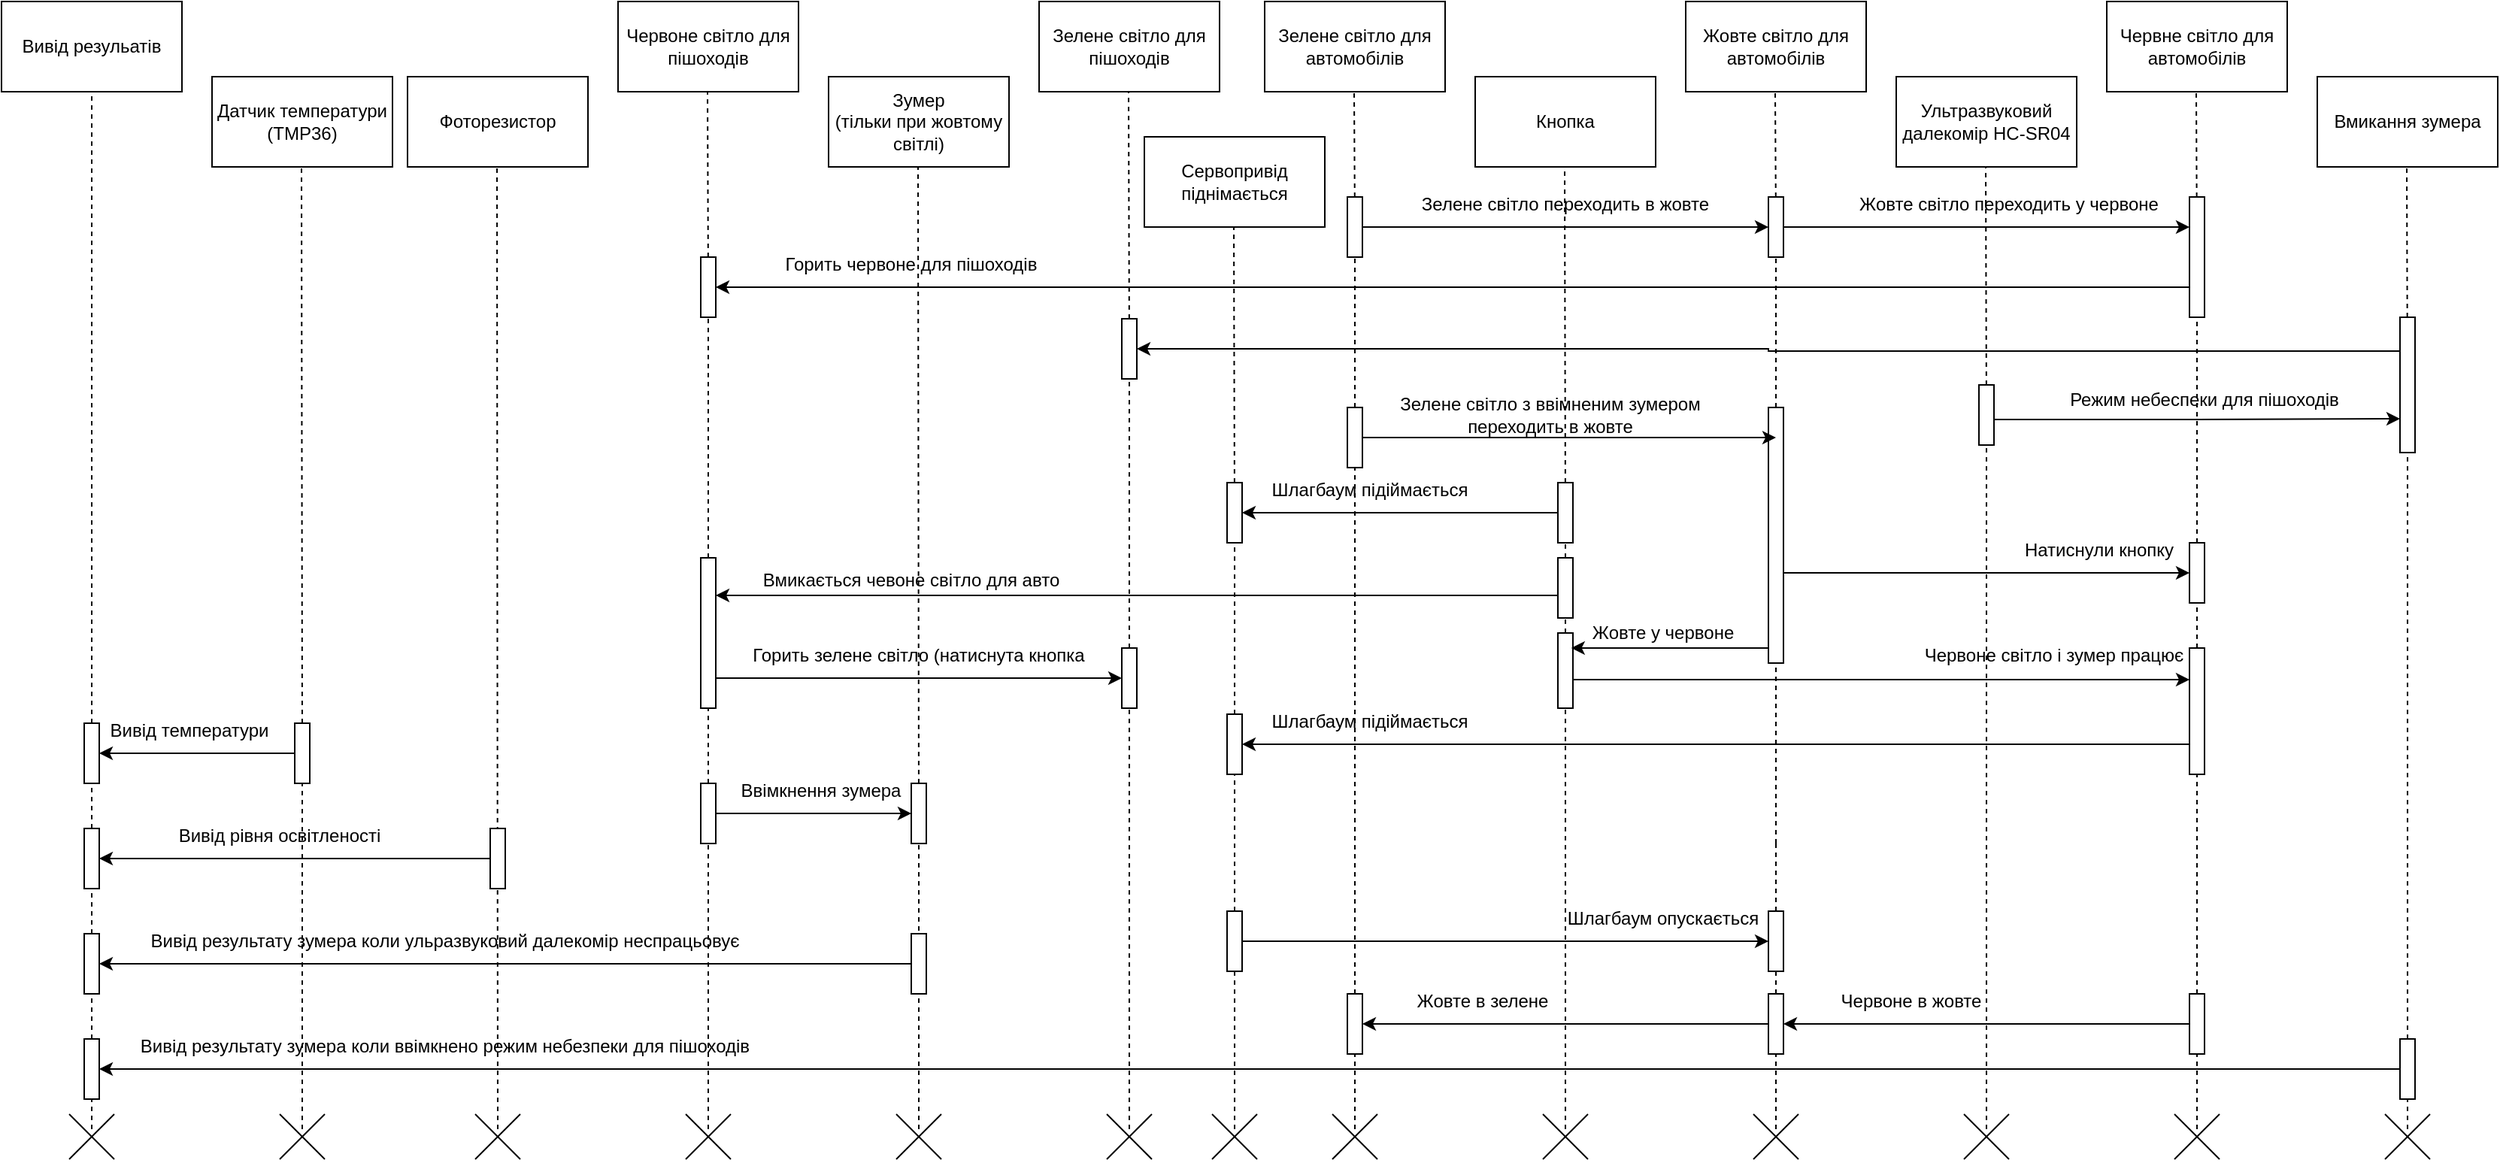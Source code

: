 <mxfile version="13.10.9" type="device"><diagram id="VVgkaSzzsOTL244KRwiK" name="Page-1"><mxGraphModel dx="1210" dy="801" grid="1" gridSize="10" guides="1" tooltips="1" connect="1" arrows="1" fold="1" page="1" pageScale="1" pageWidth="827" pageHeight="1169" math="0" shadow="0"><root><mxCell id="0"/><mxCell id="1" parent="0"/><mxCell id="TzoprmPkM3TtaWZt-PU2-1" value="Вивід резульатів" style="rounded=0;whiteSpace=wrap;html=1;" vertex="1" parent="1"><mxGeometry x="900" y="500" width="120" height="60" as="geometry"/></mxCell><mxCell id="TzoprmPkM3TtaWZt-PU2-2" value="Датчик температури&lt;br&gt;(TMP36)" style="rounded=0;whiteSpace=wrap;html=1;" vertex="1" parent="1"><mxGeometry x="1040" y="550" width="120" height="60" as="geometry"/></mxCell><mxCell id="TzoprmPkM3TtaWZt-PU2-3" value="Фоторезистор" style="rounded=0;whiteSpace=wrap;html=1;" vertex="1" parent="1"><mxGeometry x="1170" y="550" width="120" height="60" as="geometry"/></mxCell><mxCell id="TzoprmPkM3TtaWZt-PU2-4" value="Червоне світло для пішоходів" style="rounded=0;whiteSpace=wrap;html=1;" vertex="1" parent="1"><mxGeometry x="1310" y="500" width="120" height="60" as="geometry"/></mxCell><mxCell id="TzoprmPkM3TtaWZt-PU2-5" value="Зумер&lt;br&gt;(тільки при жовтому світлі)" style="rounded=0;whiteSpace=wrap;html=1;" vertex="1" parent="1"><mxGeometry x="1450" y="550" width="120" height="60" as="geometry"/></mxCell><mxCell id="TzoprmPkM3TtaWZt-PU2-6" value="Зелене світло для пішоходів" style="rounded=0;whiteSpace=wrap;html=1;" vertex="1" parent="1"><mxGeometry x="1590" y="500" width="120" height="60" as="geometry"/></mxCell><mxCell id="TzoprmPkM3TtaWZt-PU2-7" value="Сервопривід піднімається" style="rounded=0;whiteSpace=wrap;html=1;" vertex="1" parent="1"><mxGeometry x="1660" y="590" width="120" height="60" as="geometry"/></mxCell><mxCell id="TzoprmPkM3TtaWZt-PU2-8" value="Зелене світло для автомобілів" style="rounded=0;whiteSpace=wrap;html=1;" vertex="1" parent="1"><mxGeometry x="1740" y="500" width="120" height="60" as="geometry"/></mxCell><mxCell id="TzoprmPkM3TtaWZt-PU2-9" value="Кнопка" style="rounded=0;whiteSpace=wrap;html=1;" vertex="1" parent="1"><mxGeometry x="1880" y="550" width="120" height="60" as="geometry"/></mxCell><mxCell id="TzoprmPkM3TtaWZt-PU2-10" value="Жовте світло для автомобілів" style="rounded=0;whiteSpace=wrap;html=1;" vertex="1" parent="1"><mxGeometry x="2020" y="500" width="120" height="60" as="geometry"/></mxCell><mxCell id="TzoprmPkM3TtaWZt-PU2-11" value="Вмикання зумера" style="rounded=0;whiteSpace=wrap;html=1;" vertex="1" parent="1"><mxGeometry x="2440" y="550" width="120" height="60" as="geometry"/></mxCell><mxCell id="TzoprmPkM3TtaWZt-PU2-12" value="Ультразвуковий далекомір HC-SR04" style="rounded=0;whiteSpace=wrap;html=1;" vertex="1" parent="1"><mxGeometry x="2160" y="550" width="120" height="60" as="geometry"/></mxCell><mxCell id="TzoprmPkM3TtaWZt-PU2-13" value="Червне світло для автомобілів" style="rounded=0;whiteSpace=wrap;html=1;" vertex="1" parent="1"><mxGeometry x="2300" y="500" width="120" height="60" as="geometry"/></mxCell><mxCell id="TzoprmPkM3TtaWZt-PU2-14" value="" style="endArrow=none;dashed=1;html=1;entryX=0.5;entryY=1;entryDx=0;entryDy=0;" edge="1" parent="1" source="TzoprmPkM3TtaWZt-PU2-63" target="TzoprmPkM3TtaWZt-PU2-1"><mxGeometry width="50" height="50" relative="1" as="geometry"><mxPoint x="960" y="1250" as="sourcePoint"/><mxPoint x="2170" y="1210" as="targetPoint"/></mxGeometry></mxCell><mxCell id="TzoprmPkM3TtaWZt-PU2-15" value="" style="endArrow=none;dashed=1;html=1;entryX=0.5;entryY=1;entryDx=0;entryDy=0;" edge="1" parent="1" source="TzoprmPkM3TtaWZt-PU2-68"><mxGeometry width="50" height="50" relative="1" as="geometry"><mxPoint x="1100" y="1250" as="sourcePoint"/><mxPoint x="1099.5" y="610" as="targetPoint"/></mxGeometry></mxCell><mxCell id="TzoprmPkM3TtaWZt-PU2-16" value="" style="endArrow=none;dashed=1;html=1;entryX=0.5;entryY=1;entryDx=0;entryDy=0;" edge="1" parent="1"><mxGeometry width="50" height="50" relative="1" as="geometry"><mxPoint x="1230" y="1250" as="sourcePoint"/><mxPoint x="1229.5" y="610" as="targetPoint"/></mxGeometry></mxCell><mxCell id="TzoprmPkM3TtaWZt-PU2-17" value="" style="endArrow=none;dashed=1;html=1;entryX=0.5;entryY=1;entryDx=0;entryDy=0;" edge="1" parent="1" source="TzoprmPkM3TtaWZt-PU2-74"><mxGeometry width="50" height="50" relative="1" as="geometry"><mxPoint x="1370" y="1250" as="sourcePoint"/><mxPoint x="1369.5" y="560" as="targetPoint"/></mxGeometry></mxCell><mxCell id="TzoprmPkM3TtaWZt-PU2-18" value="" style="endArrow=none;dashed=1;html=1;entryX=0.5;entryY=1;entryDx=0;entryDy=0;" edge="1" parent="1" source="TzoprmPkM3TtaWZt-PU2-88"><mxGeometry width="50" height="50" relative="1" as="geometry"><mxPoint x="1510" y="1250" as="sourcePoint"/><mxPoint x="1509.5" y="610" as="targetPoint"/></mxGeometry></mxCell><mxCell id="TzoprmPkM3TtaWZt-PU2-19" value="" style="endArrow=none;dashed=1;html=1;entryX=0.5;entryY=1;entryDx=0;entryDy=0;" edge="1" parent="1" source="TzoprmPkM3TtaWZt-PU2-161"><mxGeometry width="50" height="50" relative="1" as="geometry"><mxPoint x="1650" y="1250" as="sourcePoint"/><mxPoint x="1649.5" y="560" as="targetPoint"/></mxGeometry></mxCell><mxCell id="TzoprmPkM3TtaWZt-PU2-20" value="" style="endArrow=none;dashed=1;html=1;entryX=0.5;entryY=1;entryDx=0;entryDy=0;" edge="1" parent="1" source="TzoprmPkM3TtaWZt-PU2-104"><mxGeometry width="50" height="50" relative="1" as="geometry"><mxPoint x="1720" y="1250" as="sourcePoint"/><mxPoint x="1719.5" y="650" as="targetPoint"/></mxGeometry></mxCell><mxCell id="TzoprmPkM3TtaWZt-PU2-21" value="" style="endArrow=none;dashed=1;html=1;entryX=0.5;entryY=1;entryDx=0;entryDy=0;" edge="1" parent="1" source="TzoprmPkM3TtaWZt-PU2-85"><mxGeometry width="50" height="50" relative="1" as="geometry"><mxPoint x="1800" y="1250" as="sourcePoint"/><mxPoint x="1799.5" y="560" as="targetPoint"/></mxGeometry></mxCell><mxCell id="TzoprmPkM3TtaWZt-PU2-22" value="" style="endArrow=none;dashed=1;html=1;entryX=0.5;entryY=1;entryDx=0;entryDy=0;" edge="1" parent="1" source="TzoprmPkM3TtaWZt-PU2-135"><mxGeometry width="50" height="50" relative="1" as="geometry"><mxPoint x="1940" y="1250" as="sourcePoint"/><mxPoint x="1939.5" y="610" as="targetPoint"/></mxGeometry></mxCell><mxCell id="TzoprmPkM3TtaWZt-PU2-23" value="" style="endArrow=none;dashed=1;html=1;entryX=0.5;entryY=1;entryDx=0;entryDy=0;" edge="1" parent="1" source="TzoprmPkM3TtaWZt-PU2-131"><mxGeometry width="50" height="50" relative="1" as="geometry"><mxPoint x="2220" y="1250" as="sourcePoint"/><mxPoint x="2219.5" y="610" as="targetPoint"/></mxGeometry></mxCell><mxCell id="TzoprmPkM3TtaWZt-PU2-24" value="" style="endArrow=none;dashed=1;html=1;entryX=0.5;entryY=1;entryDx=0;entryDy=0;" edge="1" parent="1" source="TzoprmPkM3TtaWZt-PU2-128"><mxGeometry width="50" height="50" relative="1" as="geometry"><mxPoint x="2500" y="1250" as="sourcePoint"/><mxPoint x="2499.5" y="610" as="targetPoint"/></mxGeometry></mxCell><mxCell id="TzoprmPkM3TtaWZt-PU2-25" value="" style="endArrow=none;dashed=1;html=1;entryX=0.5;entryY=1;entryDx=0;entryDy=0;" edge="1" parent="1" source="TzoprmPkM3TtaWZt-PU2-81"><mxGeometry width="50" height="50" relative="1" as="geometry"><mxPoint x="2080" y="1250" as="sourcePoint"/><mxPoint x="2079.5" y="560" as="targetPoint"/></mxGeometry></mxCell><mxCell id="TzoprmPkM3TtaWZt-PU2-26" value="" style="endArrow=none;dashed=1;html=1;entryX=0.5;entryY=1;entryDx=0;entryDy=0;" edge="1" parent="1" source="TzoprmPkM3TtaWZt-PU2-77"><mxGeometry width="50" height="50" relative="1" as="geometry"><mxPoint x="2360" y="1250" as="sourcePoint"/><mxPoint x="2359.5" y="560" as="targetPoint"/></mxGeometry></mxCell><mxCell id="TzoprmPkM3TtaWZt-PU2-27" value="" style="endArrow=none;html=1;" edge="1" parent="1"><mxGeometry width="50" height="50" relative="1" as="geometry"><mxPoint x="945" y="1270" as="sourcePoint"/><mxPoint x="975" y="1240" as="targetPoint"/></mxGeometry></mxCell><mxCell id="TzoprmPkM3TtaWZt-PU2-28" value="" style="endArrow=none;html=1;" edge="1" parent="1"><mxGeometry width="50" height="50" relative="1" as="geometry"><mxPoint x="975" y="1270" as="sourcePoint"/><mxPoint x="945" y="1240" as="targetPoint"/></mxGeometry></mxCell><mxCell id="TzoprmPkM3TtaWZt-PU2-29" value="" style="endArrow=none;html=1;" edge="1" parent="1"><mxGeometry width="50" height="50" relative="1" as="geometry"><mxPoint x="1085" y="1270" as="sourcePoint"/><mxPoint x="1115" y="1240" as="targetPoint"/></mxGeometry></mxCell><mxCell id="TzoprmPkM3TtaWZt-PU2-30" value="" style="endArrow=none;html=1;" edge="1" parent="1"><mxGeometry width="50" height="50" relative="1" as="geometry"><mxPoint x="1115" y="1270" as="sourcePoint"/><mxPoint x="1085" y="1240" as="targetPoint"/></mxGeometry></mxCell><mxCell id="TzoprmPkM3TtaWZt-PU2-31" value="" style="endArrow=none;html=1;" edge="1" parent="1"><mxGeometry width="50" height="50" relative="1" as="geometry"><mxPoint x="1215" y="1270" as="sourcePoint"/><mxPoint x="1245" y="1240" as="targetPoint"/></mxGeometry></mxCell><mxCell id="TzoprmPkM3TtaWZt-PU2-32" value="" style="endArrow=none;html=1;" edge="1" parent="1"><mxGeometry width="50" height="50" relative="1" as="geometry"><mxPoint x="1245" y="1270" as="sourcePoint"/><mxPoint x="1215" y="1240" as="targetPoint"/></mxGeometry></mxCell><mxCell id="TzoprmPkM3TtaWZt-PU2-33" value="" style="endArrow=none;html=1;" edge="1" parent="1"><mxGeometry width="50" height="50" relative="1" as="geometry"><mxPoint x="1355" y="1270" as="sourcePoint"/><mxPoint x="1385" y="1240" as="targetPoint"/></mxGeometry></mxCell><mxCell id="TzoprmPkM3TtaWZt-PU2-34" value="" style="endArrow=none;html=1;" edge="1" parent="1"><mxGeometry width="50" height="50" relative="1" as="geometry"><mxPoint x="1385" y="1270" as="sourcePoint"/><mxPoint x="1355" y="1240" as="targetPoint"/></mxGeometry></mxCell><mxCell id="TzoprmPkM3TtaWZt-PU2-35" value="" style="endArrow=none;html=1;" edge="1" parent="1"><mxGeometry width="50" height="50" relative="1" as="geometry"><mxPoint x="1495" y="1270" as="sourcePoint"/><mxPoint x="1525" y="1240" as="targetPoint"/></mxGeometry></mxCell><mxCell id="TzoprmPkM3TtaWZt-PU2-36" value="" style="endArrow=none;html=1;" edge="1" parent="1"><mxGeometry width="50" height="50" relative="1" as="geometry"><mxPoint x="1525" y="1270" as="sourcePoint"/><mxPoint x="1495" y="1240" as="targetPoint"/></mxGeometry></mxCell><mxCell id="TzoprmPkM3TtaWZt-PU2-37" value="" style="endArrow=none;html=1;" edge="1" parent="1"><mxGeometry width="50" height="50" relative="1" as="geometry"><mxPoint x="1635" y="1270" as="sourcePoint"/><mxPoint x="1665" y="1240" as="targetPoint"/></mxGeometry></mxCell><mxCell id="TzoprmPkM3TtaWZt-PU2-38" value="" style="endArrow=none;html=1;" edge="1" parent="1"><mxGeometry width="50" height="50" relative="1" as="geometry"><mxPoint x="1665" y="1270" as="sourcePoint"/><mxPoint x="1635" y="1240" as="targetPoint"/></mxGeometry></mxCell><mxCell id="TzoprmPkM3TtaWZt-PU2-39" value="" style="endArrow=none;html=1;" edge="1" parent="1"><mxGeometry width="50" height="50" relative="1" as="geometry"><mxPoint x="1705" y="1270" as="sourcePoint"/><mxPoint x="1735" y="1240" as="targetPoint"/></mxGeometry></mxCell><mxCell id="TzoprmPkM3TtaWZt-PU2-40" value="" style="endArrow=none;html=1;" edge="1" parent="1"><mxGeometry width="50" height="50" relative="1" as="geometry"><mxPoint x="1735" y="1270" as="sourcePoint"/><mxPoint x="1705" y="1240" as="targetPoint"/></mxGeometry></mxCell><mxCell id="TzoprmPkM3TtaWZt-PU2-41" value="" style="endArrow=none;html=1;" edge="1" parent="1"><mxGeometry width="50" height="50" relative="1" as="geometry"><mxPoint x="1785" y="1270" as="sourcePoint"/><mxPoint x="1815" y="1240" as="targetPoint"/></mxGeometry></mxCell><mxCell id="TzoprmPkM3TtaWZt-PU2-42" value="" style="endArrow=none;html=1;" edge="1" parent="1"><mxGeometry width="50" height="50" relative="1" as="geometry"><mxPoint x="1815" y="1270" as="sourcePoint"/><mxPoint x="1785" y="1240" as="targetPoint"/></mxGeometry></mxCell><mxCell id="TzoprmPkM3TtaWZt-PU2-43" value="" style="endArrow=none;html=1;" edge="1" parent="1"><mxGeometry width="50" height="50" relative="1" as="geometry"><mxPoint x="1925" y="1270" as="sourcePoint"/><mxPoint x="1955" y="1240" as="targetPoint"/></mxGeometry></mxCell><mxCell id="TzoprmPkM3TtaWZt-PU2-44" value="" style="endArrow=none;html=1;" edge="1" parent="1"><mxGeometry width="50" height="50" relative="1" as="geometry"><mxPoint x="1955" y="1270" as="sourcePoint"/><mxPoint x="1925" y="1240" as="targetPoint"/></mxGeometry></mxCell><mxCell id="TzoprmPkM3TtaWZt-PU2-45" value="" style="endArrow=none;html=1;" edge="1" parent="1"><mxGeometry width="50" height="50" relative="1" as="geometry"><mxPoint x="2065" y="1270" as="sourcePoint"/><mxPoint x="2095" y="1240" as="targetPoint"/></mxGeometry></mxCell><mxCell id="TzoprmPkM3TtaWZt-PU2-46" value="" style="endArrow=none;html=1;" edge="1" parent="1"><mxGeometry width="50" height="50" relative="1" as="geometry"><mxPoint x="2095" y="1270" as="sourcePoint"/><mxPoint x="2065" y="1240" as="targetPoint"/></mxGeometry></mxCell><mxCell id="TzoprmPkM3TtaWZt-PU2-47" value="" style="endArrow=none;html=1;" edge="1" parent="1"><mxGeometry width="50" height="50" relative="1" as="geometry"><mxPoint x="2205" y="1270" as="sourcePoint"/><mxPoint x="2235" y="1240" as="targetPoint"/></mxGeometry></mxCell><mxCell id="TzoprmPkM3TtaWZt-PU2-48" value="" style="endArrow=none;html=1;" edge="1" parent="1"><mxGeometry width="50" height="50" relative="1" as="geometry"><mxPoint x="2235" y="1270" as="sourcePoint"/><mxPoint x="2205" y="1240" as="targetPoint"/></mxGeometry></mxCell><mxCell id="TzoprmPkM3TtaWZt-PU2-49" value="" style="endArrow=none;html=1;" edge="1" parent="1"><mxGeometry width="50" height="50" relative="1" as="geometry"><mxPoint x="2345" y="1270" as="sourcePoint"/><mxPoint x="2375" y="1240" as="targetPoint"/></mxGeometry></mxCell><mxCell id="TzoprmPkM3TtaWZt-PU2-50" value="" style="endArrow=none;html=1;" edge="1" parent="1"><mxGeometry width="50" height="50" relative="1" as="geometry"><mxPoint x="2375" y="1270" as="sourcePoint"/><mxPoint x="2345" y="1240" as="targetPoint"/></mxGeometry></mxCell><mxCell id="TzoprmPkM3TtaWZt-PU2-51" value="" style="endArrow=none;html=1;" edge="1" parent="1"><mxGeometry width="50" height="50" relative="1" as="geometry"><mxPoint x="2485" y="1270" as="sourcePoint"/><mxPoint x="2515" y="1240" as="targetPoint"/></mxGeometry></mxCell><mxCell id="TzoprmPkM3TtaWZt-PU2-52" value="" style="endArrow=none;html=1;" edge="1" parent="1"><mxGeometry width="50" height="50" relative="1" as="geometry"><mxPoint x="2515" y="1270" as="sourcePoint"/><mxPoint x="2485" y="1240" as="targetPoint"/></mxGeometry></mxCell><mxCell id="TzoprmPkM3TtaWZt-PU2-53" style="edgeStyle=orthogonalEdgeStyle;rounded=0;orthogonalLoop=1;jettySize=auto;html=1;exitX=0;exitY=0.5;exitDx=0;exitDy=0;entryX=1;entryY=0.5;entryDx=0;entryDy=0;strokeColor=#000000;endArrow=classic;endFill=1;" edge="1" parent="1" source="TzoprmPkM3TtaWZt-PU2-54" target="TzoprmPkM3TtaWZt-PU2-59"><mxGeometry relative="1" as="geometry"/></mxCell><mxCell id="TzoprmPkM3TtaWZt-PU2-54" value="" style="rounded=0;whiteSpace=wrap;html=1;" vertex="1" parent="1"><mxGeometry x="2495" y="1190" width="10" height="40" as="geometry"/></mxCell><mxCell id="TzoprmPkM3TtaWZt-PU2-55" value="" style="endArrow=none;dashed=1;html=1;entryX=0.5;entryY=1;entryDx=0;entryDy=0;" edge="1" parent="1" target="TzoprmPkM3TtaWZt-PU2-54"><mxGeometry width="50" height="50" relative="1" as="geometry"><mxPoint x="2500" y="1250" as="sourcePoint"/><mxPoint x="2499.5" y="610.0" as="targetPoint"/></mxGeometry></mxCell><mxCell id="TzoprmPkM3TtaWZt-PU2-56" value="Вивід результату зумера коли ввімкнено режим небезпеки для пішоходів" style="text;html=1;strokeColor=none;fillColor=none;align=center;verticalAlign=middle;whiteSpace=wrap;rounded=0;" vertex="1" parent="1"><mxGeometry x="980" y="1190" width="430" height="10" as="geometry"/></mxCell><mxCell id="TzoprmPkM3TtaWZt-PU2-57" value="" style="rounded=0;whiteSpace=wrap;html=1;" vertex="1" parent="1"><mxGeometry x="955" y="1120" width="10" height="40" as="geometry"/></mxCell><mxCell id="TzoprmPkM3TtaWZt-PU2-58" value="" style="endArrow=none;dashed=1;html=1;entryX=0.5;entryY=1;entryDx=0;entryDy=0;" edge="1" parent="1" source="TzoprmPkM3TtaWZt-PU2-59" target="TzoprmPkM3TtaWZt-PU2-57"><mxGeometry width="50" height="50" relative="1" as="geometry"><mxPoint x="960" y="1250" as="sourcePoint"/><mxPoint x="960" y="560.0" as="targetPoint"/></mxGeometry></mxCell><mxCell id="TzoprmPkM3TtaWZt-PU2-59" value="" style="rounded=0;whiteSpace=wrap;html=1;fillColor=#FFFFFF;" vertex="1" parent="1"><mxGeometry x="955" y="1190" width="10" height="40" as="geometry"/></mxCell><mxCell id="TzoprmPkM3TtaWZt-PU2-60" value="" style="endArrow=none;dashed=1;html=1;entryX=0.5;entryY=1;entryDx=0;entryDy=0;" edge="1" parent="1" target="TzoprmPkM3TtaWZt-PU2-59"><mxGeometry width="50" height="50" relative="1" as="geometry"><mxPoint x="960" y="1250" as="sourcePoint"/><mxPoint x="960" y="1160" as="targetPoint"/></mxGeometry></mxCell><mxCell id="TzoprmPkM3TtaWZt-PU2-61" style="edgeStyle=orthogonalEdgeStyle;rounded=0;orthogonalLoop=1;jettySize=auto;html=1;exitX=0;exitY=0.5;exitDx=0;exitDy=0;endArrow=classic;endFill=1;strokeColor=#000000;entryX=1;entryY=0.5;entryDx=0;entryDy=0;" edge="1" parent="1" source="TzoprmPkM3TtaWZt-PU2-154" target="TzoprmPkM3TtaWZt-PU2-57"><mxGeometry relative="1" as="geometry"><mxPoint x="970" y="1139.724" as="targetPoint"/><mxPoint x="1470" y="1140" as="sourcePoint"/></mxGeometry></mxCell><mxCell id="TzoprmPkM3TtaWZt-PU2-62" value="Вивід результату зумера коли ульразвуковий далекомір неспрацьовує" style="text;html=1;strokeColor=none;fillColor=none;align=center;verticalAlign=middle;whiteSpace=wrap;rounded=0;" vertex="1" parent="1"><mxGeometry x="980" y="1120" width="430" height="10" as="geometry"/></mxCell><mxCell id="TzoprmPkM3TtaWZt-PU2-63" value="" style="rounded=0;whiteSpace=wrap;html=1;" vertex="1" parent="1"><mxGeometry x="955" y="980" width="10" height="40" as="geometry"/></mxCell><mxCell id="TzoprmPkM3TtaWZt-PU2-64" value="" style="endArrow=none;dashed=1;html=1;entryX=0.5;entryY=1;entryDx=0;entryDy=0;" edge="1" parent="1" source="TzoprmPkM3TtaWZt-PU2-65" target="TzoprmPkM3TtaWZt-PU2-63"><mxGeometry width="50" height="50" relative="1" as="geometry"><mxPoint x="960" y="1120" as="sourcePoint"/><mxPoint x="960" y="560.0" as="targetPoint"/></mxGeometry></mxCell><mxCell id="TzoprmPkM3TtaWZt-PU2-65" value="" style="rounded=0;whiteSpace=wrap;html=1;" vertex="1" parent="1"><mxGeometry x="955" y="1050" width="10" height="40" as="geometry"/></mxCell><mxCell id="TzoprmPkM3TtaWZt-PU2-66" value="" style="endArrow=none;dashed=1;html=1;entryX=0.5;entryY=1;entryDx=0;entryDy=0;" edge="1" parent="1" source="TzoprmPkM3TtaWZt-PU2-57" target="TzoprmPkM3TtaWZt-PU2-65"><mxGeometry width="50" height="50" relative="1" as="geometry"><mxPoint x="960" y="1120" as="sourcePoint"/><mxPoint x="960" y="1020" as="targetPoint"/></mxGeometry></mxCell><mxCell id="TzoprmPkM3TtaWZt-PU2-67" style="edgeStyle=orthogonalEdgeStyle;rounded=0;orthogonalLoop=1;jettySize=auto;html=1;exitX=0;exitY=0.5;exitDx=0;exitDy=0;endArrow=classic;endFill=1;strokeColor=#000000;" edge="1" parent="1" source="TzoprmPkM3TtaWZt-PU2-68" target="TzoprmPkM3TtaWZt-PU2-63"><mxGeometry relative="1" as="geometry"/></mxCell><mxCell id="TzoprmPkM3TtaWZt-PU2-68" value="" style="rounded=0;whiteSpace=wrap;html=1;" vertex="1" parent="1"><mxGeometry x="1095" y="980" width="10" height="40" as="geometry"/></mxCell><mxCell id="TzoprmPkM3TtaWZt-PU2-69" value="" style="endArrow=none;dashed=1;html=1;entryX=0.5;entryY=1;entryDx=0;entryDy=0;" edge="1" parent="1" target="TzoprmPkM3TtaWZt-PU2-68"><mxGeometry width="50" height="50" relative="1" as="geometry"><mxPoint x="1100" y="1250" as="sourcePoint"/><mxPoint x="1099.5" y="610.0" as="targetPoint"/></mxGeometry></mxCell><mxCell id="TzoprmPkM3TtaWZt-PU2-70" style="edgeStyle=orthogonalEdgeStyle;rounded=0;orthogonalLoop=1;jettySize=auto;html=1;exitX=0;exitY=0.5;exitDx=0;exitDy=0;entryX=1;entryY=0.5;entryDx=0;entryDy=0;endArrow=classic;endFill=1;strokeColor=#000000;" edge="1" parent="1" source="TzoprmPkM3TtaWZt-PU2-71" target="TzoprmPkM3TtaWZt-PU2-65"><mxGeometry relative="1" as="geometry"/></mxCell><mxCell id="TzoprmPkM3TtaWZt-PU2-71" value="" style="rounded=0;whiteSpace=wrap;html=1;" vertex="1" parent="1"><mxGeometry x="1225" y="1050" width="10" height="40" as="geometry"/></mxCell><mxCell id="TzoprmPkM3TtaWZt-PU2-72" value="Вивід рівня освітленості" style="text;html=1;strokeColor=none;fillColor=none;align=center;verticalAlign=middle;whiteSpace=wrap;rounded=0;" vertex="1" parent="1"><mxGeometry x="980" y="1050" width="210" height="10" as="geometry"/></mxCell><mxCell id="TzoprmPkM3TtaWZt-PU2-73" value="Вивід температури" style="text;html=1;strokeColor=none;fillColor=none;align=center;verticalAlign=middle;whiteSpace=wrap;rounded=0;" vertex="1" parent="1"><mxGeometry x="970" y="980" width="110" height="10" as="geometry"/></mxCell><mxCell id="TzoprmPkM3TtaWZt-PU2-74" value="" style="rounded=0;whiteSpace=wrap;html=1;" vertex="1" parent="1"><mxGeometry x="1365" y="670" width="10" height="40" as="geometry"/></mxCell><mxCell id="TzoprmPkM3TtaWZt-PU2-75" value="" style="endArrow=none;dashed=1;html=1;entryX=0.5;entryY=1;entryDx=0;entryDy=0;" edge="1" parent="1" source="TzoprmPkM3TtaWZt-PU2-97" target="TzoprmPkM3TtaWZt-PU2-74"><mxGeometry width="50" height="50" relative="1" as="geometry"><mxPoint x="1370" y="1250.0" as="sourcePoint"/><mxPoint x="1369.5" y="560" as="targetPoint"/></mxGeometry></mxCell><mxCell id="TzoprmPkM3TtaWZt-PU2-76" style="edgeStyle=orthogonalEdgeStyle;rounded=0;orthogonalLoop=1;jettySize=auto;html=1;exitX=0;exitY=0.5;exitDx=0;exitDy=0;endArrow=classic;endFill=1;strokeColor=#000000;entryX=1;entryY=0.5;entryDx=0;entryDy=0;" edge="1" parent="1" source="TzoprmPkM3TtaWZt-PU2-77" target="TzoprmPkM3TtaWZt-PU2-74"><mxGeometry relative="1" as="geometry"><mxPoint x="1380" y="689.941" as="targetPoint"/><Array as="points"><mxPoint x="2355" y="690"/></Array></mxGeometry></mxCell><mxCell id="TzoprmPkM3TtaWZt-PU2-77" value="" style="rounded=0;whiteSpace=wrap;html=1;" vertex="1" parent="1"><mxGeometry x="2355" y="630" width="10" height="80" as="geometry"/></mxCell><mxCell id="TzoprmPkM3TtaWZt-PU2-78" value="" style="endArrow=none;dashed=1;html=1;entryX=0.5;entryY=1;entryDx=0;entryDy=0;" edge="1" parent="1" source="TzoprmPkM3TtaWZt-PU2-141" target="TzoprmPkM3TtaWZt-PU2-77"><mxGeometry width="50" height="50" relative="1" as="geometry"><mxPoint x="2360" y="1250.0" as="sourcePoint"/><mxPoint x="2359.5" y="560" as="targetPoint"/></mxGeometry></mxCell><mxCell id="TzoprmPkM3TtaWZt-PU2-79" value="Горить червоне для пішоходів" style="text;html=1;strokeColor=none;fillColor=none;align=center;verticalAlign=middle;whiteSpace=wrap;rounded=0;" vertex="1" parent="1"><mxGeometry x="1400" y="670" width="210" height="10" as="geometry"/></mxCell><mxCell id="TzoprmPkM3TtaWZt-PU2-80" style="edgeStyle=orthogonalEdgeStyle;rounded=0;orthogonalLoop=1;jettySize=auto;html=1;exitX=1;exitY=0.5;exitDx=0;exitDy=0;entryX=0;entryY=0.25;entryDx=0;entryDy=0;endArrow=classic;endFill=1;strokeColor=#000000;" edge="1" parent="1" source="TzoprmPkM3TtaWZt-PU2-81" target="TzoprmPkM3TtaWZt-PU2-77"><mxGeometry relative="1" as="geometry"/></mxCell><mxCell id="TzoprmPkM3TtaWZt-PU2-81" value="" style="rounded=0;whiteSpace=wrap;html=1;" vertex="1" parent="1"><mxGeometry x="2075" y="630" width="10" height="40" as="geometry"/></mxCell><mxCell id="TzoprmPkM3TtaWZt-PU2-82" value="" style="endArrow=none;dashed=1;html=1;entryX=0.5;entryY=1;entryDx=0;entryDy=0;" edge="1" parent="1" source="TzoprmPkM3TtaWZt-PU2-121" target="TzoprmPkM3TtaWZt-PU2-81"><mxGeometry width="50" height="50" relative="1" as="geometry"><mxPoint x="2080" y="1250" as="sourcePoint"/><mxPoint x="2079.5" y="560" as="targetPoint"/></mxGeometry></mxCell><mxCell id="TzoprmPkM3TtaWZt-PU2-83" value="Жовте світло переходить у червоне" style="text;html=1;strokeColor=none;fillColor=none;align=center;verticalAlign=middle;whiteSpace=wrap;rounded=0;" vertex="1" parent="1"><mxGeometry x="2130" y="630" width="210" height="10" as="geometry"/></mxCell><mxCell id="TzoprmPkM3TtaWZt-PU2-84" style="edgeStyle=orthogonalEdgeStyle;rounded=0;orthogonalLoop=1;jettySize=auto;html=1;exitX=1;exitY=0.5;exitDx=0;exitDy=0;entryX=0;entryY=0.5;entryDx=0;entryDy=0;endArrow=classic;endFill=1;strokeColor=#000000;" edge="1" parent="1" source="TzoprmPkM3TtaWZt-PU2-85" target="TzoprmPkM3TtaWZt-PU2-81"><mxGeometry relative="1" as="geometry"/></mxCell><mxCell id="TzoprmPkM3TtaWZt-PU2-85" value="" style="rounded=0;whiteSpace=wrap;html=1;" vertex="1" parent="1"><mxGeometry x="1795" y="630" width="10" height="40" as="geometry"/></mxCell><mxCell id="TzoprmPkM3TtaWZt-PU2-86" value="" style="endArrow=none;dashed=1;html=1;entryX=0.5;entryY=1;entryDx=0;entryDy=0;" edge="1" parent="1" source="TzoprmPkM3TtaWZt-PU2-151" target="TzoprmPkM3TtaWZt-PU2-85"><mxGeometry width="50" height="50" relative="1" as="geometry"><mxPoint x="1800" y="1250" as="sourcePoint"/><mxPoint x="1799.5" y="560" as="targetPoint"/></mxGeometry></mxCell><mxCell id="TzoprmPkM3TtaWZt-PU2-87" value="Зелене світло переходить в жовте" style="text;html=1;strokeColor=none;fillColor=none;align=center;verticalAlign=middle;whiteSpace=wrap;rounded=0;" vertex="1" parent="1"><mxGeometry x="1835" y="630" width="210" height="10" as="geometry"/></mxCell><mxCell id="TzoprmPkM3TtaWZt-PU2-88" value="" style="rounded=0;whiteSpace=wrap;html=1;" vertex="1" parent="1"><mxGeometry x="1505" y="1020" width="10" height="40" as="geometry"/></mxCell><mxCell id="TzoprmPkM3TtaWZt-PU2-89" value="" style="endArrow=none;dashed=1;html=1;entryX=0.5;entryY=1;entryDx=0;entryDy=0;" edge="1" parent="1" target="TzoprmPkM3TtaWZt-PU2-88"><mxGeometry width="50" height="50" relative="1" as="geometry"><mxPoint x="1510" y="1250.0" as="sourcePoint"/><mxPoint x="1509.5" y="610" as="targetPoint"/><Array as="points"><mxPoint x="1510" y="1140"/></Array></mxGeometry></mxCell><mxCell id="TzoprmPkM3TtaWZt-PU2-92" value="" style="endArrow=none;dashed=1;html=1;entryX=0.5;entryY=1;entryDx=0;entryDy=0;" edge="1" parent="1" source="TzoprmPkM3TtaWZt-PU2-138"><mxGeometry width="50" height="50" relative="1" as="geometry"><mxPoint x="2080" y="1250.0" as="sourcePoint"/><mxPoint x="2080" y="1060.0" as="targetPoint"/></mxGeometry></mxCell><mxCell id="TzoprmPkM3TtaWZt-PU2-93" value="Ввімкнення зумера" style="text;html=1;strokeColor=none;fillColor=none;align=center;verticalAlign=middle;whiteSpace=wrap;rounded=0;" vertex="1" parent="1"><mxGeometry x="1340" y="1020" width="210" height="10" as="geometry"/></mxCell><mxCell id="TzoprmPkM3TtaWZt-PU2-94" value="" style="rounded=0;whiteSpace=wrap;html=1;" vertex="1" parent="1"><mxGeometry x="1645" y="930" width="10" height="40" as="geometry"/></mxCell><mxCell id="TzoprmPkM3TtaWZt-PU2-95" value="" style="endArrow=none;dashed=1;html=1;entryX=0.5;entryY=1;entryDx=0;entryDy=0;" edge="1" parent="1" target="TzoprmPkM3TtaWZt-PU2-94"><mxGeometry width="50" height="50" relative="1" as="geometry"><mxPoint x="1650" y="1250.0" as="sourcePoint"/><mxPoint x="1649.5" y="560" as="targetPoint"/></mxGeometry></mxCell><mxCell id="TzoprmPkM3TtaWZt-PU2-96" style="edgeStyle=orthogonalEdgeStyle;rounded=0;orthogonalLoop=1;jettySize=auto;html=1;exitX=1;exitY=0.5;exitDx=0;exitDy=0;entryX=0;entryY=0.5;entryDx=0;entryDy=0;endArrow=classic;endFill=1;strokeColor=#000000;" edge="1" parent="1" source="TzoprmPkM3TtaWZt-PU2-97" target="TzoprmPkM3TtaWZt-PU2-94"><mxGeometry relative="1" as="geometry"><Array as="points"><mxPoint x="1375" y="950"/></Array></mxGeometry></mxCell><mxCell id="TzoprmPkM3TtaWZt-PU2-97" value="" style="rounded=0;whiteSpace=wrap;html=1;" vertex="1" parent="1"><mxGeometry x="1365" y="870" width="10" height="100" as="geometry"/></mxCell><mxCell id="TzoprmPkM3TtaWZt-PU2-98" value="" style="endArrow=none;dashed=1;html=1;entryX=0.5;entryY=1;entryDx=0;entryDy=0;" edge="1" parent="1" target="TzoprmPkM3TtaWZt-PU2-97" source="TzoprmPkM3TtaWZt-PU2-158"><mxGeometry width="50" height="50" relative="1" as="geometry"><mxPoint x="1370" y="1250.0" as="sourcePoint"/><mxPoint x="1370" y="710" as="targetPoint"/></mxGeometry></mxCell><mxCell id="TzoprmPkM3TtaWZt-PU2-99" value="Горить зелене світло (натиснута кнопка" style="text;html=1;strokeColor=none;fillColor=none;align=center;verticalAlign=middle;whiteSpace=wrap;rounded=0;" vertex="1" parent="1"><mxGeometry x="1385" y="930" width="250" height="10" as="geometry"/></mxCell><mxCell id="TzoprmPkM3TtaWZt-PU2-100" style="edgeStyle=orthogonalEdgeStyle;rounded=0;orthogonalLoop=1;jettySize=auto;html=1;exitX=0;exitY=0.5;exitDx=0;exitDy=0;endArrow=classic;endFill=1;strokeColor=#000000;" edge="1" parent="1" source="TzoprmPkM3TtaWZt-PU2-101"><mxGeometry relative="1" as="geometry"><mxPoint x="1375" y="895" as="targetPoint"/><Array as="points"><mxPoint x="1935" y="895"/></Array></mxGeometry></mxCell><mxCell id="TzoprmPkM3TtaWZt-PU2-101" value="" style="rounded=0;whiteSpace=wrap;html=1;" vertex="1" parent="1"><mxGeometry x="1935" y="870" width="10" height="40" as="geometry"/></mxCell><mxCell id="TzoprmPkM3TtaWZt-PU2-102" value="" style="endArrow=none;dashed=1;html=1;entryX=0.5;entryY=1;entryDx=0;entryDy=0;" edge="1" parent="1" source="TzoprmPkM3TtaWZt-PU2-116" target="TzoprmPkM3TtaWZt-PU2-101"><mxGeometry width="50" height="50" relative="1" as="geometry"><mxPoint x="1940" y="1250.0" as="sourcePoint"/><mxPoint x="1939.5" y="610" as="targetPoint"/></mxGeometry></mxCell><mxCell id="TzoprmPkM3TtaWZt-PU2-103" value="Вмикається чевоне світло для авто" style="text;html=1;strokeColor=none;fillColor=none;align=center;verticalAlign=middle;whiteSpace=wrap;rounded=0;" vertex="1" parent="1"><mxGeometry x="1380" y="880" width="250" height="10" as="geometry"/></mxCell><mxCell id="TzoprmPkM3TtaWZt-PU2-104" value="" style="rounded=0;whiteSpace=wrap;html=1;" vertex="1" parent="1"><mxGeometry x="1715" y="820" width="10" height="40" as="geometry"/></mxCell><mxCell id="TzoprmPkM3TtaWZt-PU2-105" value="" style="endArrow=none;dashed=1;html=1;entryX=0.5;entryY=1;entryDx=0;entryDy=0;" edge="1" parent="1" source="TzoprmPkM3TtaWZt-PU2-112" target="TzoprmPkM3TtaWZt-PU2-104"><mxGeometry width="50" height="50" relative="1" as="geometry"><mxPoint x="1720" y="1250.0" as="sourcePoint"/><mxPoint x="1719.5" y="650" as="targetPoint"/></mxGeometry></mxCell><mxCell id="TzoprmPkM3TtaWZt-PU2-106" style="edgeStyle=orthogonalEdgeStyle;rounded=0;orthogonalLoop=1;jettySize=auto;html=1;exitX=1;exitY=0.5;exitDx=0;exitDy=0;entryX=0;entryY=0.5;entryDx=0;entryDy=0;endArrow=classic;endFill=1;strokeColor=#000000;" edge="1" parent="1" source="TzoprmPkM3TtaWZt-PU2-107" target="TzoprmPkM3TtaWZt-PU2-138"><mxGeometry relative="1" as="geometry"/></mxCell><mxCell id="TzoprmPkM3TtaWZt-PU2-107" value="" style="rounded=0;whiteSpace=wrap;html=1;" vertex="1" parent="1"><mxGeometry x="1715" y="1105" width="10" height="40" as="geometry"/></mxCell><mxCell id="TzoprmPkM3TtaWZt-PU2-108" value="" style="endArrow=none;dashed=1;html=1;entryX=0.5;entryY=1;entryDx=0;entryDy=0;" edge="1" parent="1" target="TzoprmPkM3TtaWZt-PU2-107"><mxGeometry width="50" height="50" relative="1" as="geometry"><mxPoint x="1720" y="1250.0" as="sourcePoint"/><mxPoint x="1720" y="830.0" as="targetPoint"/></mxGeometry></mxCell><mxCell id="TzoprmPkM3TtaWZt-PU2-109" style="edgeStyle=orthogonalEdgeStyle;rounded=0;orthogonalLoop=1;jettySize=auto;html=1;exitX=0;exitY=0.5;exitDx=0;exitDy=0;entryX=1;entryY=0.5;entryDx=0;entryDy=0;endArrow=classic;endFill=1;strokeColor=#000000;" edge="1" parent="1" source="TzoprmPkM3TtaWZt-PU2-110" target="TzoprmPkM3TtaWZt-PU2-112"><mxGeometry relative="1" as="geometry"><Array as="points"><mxPoint x="2355" y="994"/></Array></mxGeometry></mxCell><mxCell id="TzoprmPkM3TtaWZt-PU2-110" value="" style="rounded=0;whiteSpace=wrap;html=1;" vertex="1" parent="1"><mxGeometry x="2355" y="930" width="10" height="84" as="geometry"/></mxCell><mxCell id="TzoprmPkM3TtaWZt-PU2-111" value="" style="endArrow=none;dashed=1;html=1;entryX=0.5;entryY=1;entryDx=0;entryDy=0;" edge="1" parent="1" source="TzoprmPkM3TtaWZt-PU2-145" target="TzoprmPkM3TtaWZt-PU2-110"><mxGeometry width="50" height="50" relative="1" as="geometry"><mxPoint x="2360" y="1250.0" as="sourcePoint"/><mxPoint x="2360" y="710" as="targetPoint"/></mxGeometry></mxCell><mxCell id="TzoprmPkM3TtaWZt-PU2-112" value="" style="rounded=0;whiteSpace=wrap;html=1;" vertex="1" parent="1"><mxGeometry x="1715" y="974" width="10" height="40" as="geometry"/></mxCell><mxCell id="TzoprmPkM3TtaWZt-PU2-113" value="" style="endArrow=none;dashed=1;html=1;entryX=0.5;entryY=1;entryDx=0;entryDy=0;" edge="1" parent="1" source="TzoprmPkM3TtaWZt-PU2-107" target="TzoprmPkM3TtaWZt-PU2-112"><mxGeometry width="50" height="50" relative="1" as="geometry"><mxPoint x="1720" y="1070.0" as="sourcePoint"/><mxPoint x="1720" y="830.0" as="targetPoint"/></mxGeometry></mxCell><mxCell id="TzoprmPkM3TtaWZt-PU2-114" value="Шлагбаум підіймається" style="text;html=1;strokeColor=none;fillColor=none;align=center;verticalAlign=middle;whiteSpace=wrap;rounded=0;" vertex="1" parent="1"><mxGeometry x="1685" y="974" width="250" height="10" as="geometry"/></mxCell><mxCell id="TzoprmPkM3TtaWZt-PU2-115" style="edgeStyle=orthogonalEdgeStyle;rounded=0;orthogonalLoop=1;jettySize=auto;html=1;exitX=1;exitY=0.5;exitDx=0;exitDy=0;entryX=0;entryY=0.25;entryDx=0;entryDy=0;endArrow=classic;endFill=1;strokeColor=#000000;" edge="1" parent="1" source="TzoprmPkM3TtaWZt-PU2-116" target="TzoprmPkM3TtaWZt-PU2-110"><mxGeometry relative="1" as="geometry"><Array as="points"><mxPoint x="1945" y="951"/></Array></mxGeometry></mxCell><mxCell id="TzoprmPkM3TtaWZt-PU2-116" value="" style="rounded=0;whiteSpace=wrap;html=1;" vertex="1" parent="1"><mxGeometry x="1935" y="920" width="10" height="50" as="geometry"/></mxCell><mxCell id="TzoprmPkM3TtaWZt-PU2-117" value="" style="endArrow=none;dashed=1;html=1;entryX=0.5;entryY=1;entryDx=0;entryDy=0;" edge="1" parent="1" target="TzoprmPkM3TtaWZt-PU2-116"><mxGeometry width="50" height="50" relative="1" as="geometry"><mxPoint x="1940" y="1250.0" as="sourcePoint"/><mxPoint x="1940" y="910.0" as="targetPoint"/></mxGeometry></mxCell><mxCell id="TzoprmPkM3TtaWZt-PU2-118" value="Червоне світло і зумер працює" style="text;html=1;strokeColor=none;fillColor=none;align=center;verticalAlign=middle;whiteSpace=wrap;rounded=0;" vertex="1" parent="1"><mxGeometry x="2140" y="930" width="250" height="10" as="geometry"/></mxCell><mxCell id="TzoprmPkM3TtaWZt-PU2-119" style="edgeStyle=orthogonalEdgeStyle;rounded=0;orthogonalLoop=1;jettySize=auto;html=1;exitX=0;exitY=0.75;exitDx=0;exitDy=0;endArrow=classic;endFill=1;strokeColor=#000000;entryX=0.889;entryY=0.199;entryDx=0;entryDy=0;entryPerimeter=0;" edge="1" parent="1" source="TzoprmPkM3TtaWZt-PU2-121" target="TzoprmPkM3TtaWZt-PU2-116"><mxGeometry relative="1" as="geometry"><mxPoint x="1950" y="930" as="targetPoint"/><Array as="points"><mxPoint x="2075" y="930"/></Array></mxGeometry></mxCell><mxCell id="TzoprmPkM3TtaWZt-PU2-120" style="edgeStyle=orthogonalEdgeStyle;rounded=0;orthogonalLoop=1;jettySize=auto;html=1;exitX=1;exitY=0.75;exitDx=0;exitDy=0;entryX=0;entryY=0.5;entryDx=0;entryDy=0;endArrow=classic;endFill=1;strokeColor=#000000;" edge="1" parent="1" source="TzoprmPkM3TtaWZt-PU2-121" target="TzoprmPkM3TtaWZt-PU2-141"><mxGeometry relative="1" as="geometry"><Array as="points"><mxPoint x="2085" y="880"/></Array></mxGeometry></mxCell><mxCell id="TzoprmPkM3TtaWZt-PU2-121" value="" style="rounded=0;whiteSpace=wrap;html=1;" vertex="1" parent="1"><mxGeometry x="2075" y="770" width="10" height="170" as="geometry"/></mxCell><mxCell id="TzoprmPkM3TtaWZt-PU2-122" value="" style="endArrow=none;dashed=1;html=1;entryX=0.5;entryY=1;entryDx=0;entryDy=0;" edge="1" parent="1" target="TzoprmPkM3TtaWZt-PU2-121"><mxGeometry width="50" height="50" relative="1" as="geometry"><mxPoint x="2080" y="1060" as="sourcePoint"/><mxPoint x="2080" y="670" as="targetPoint"/></mxGeometry></mxCell><mxCell id="TzoprmPkM3TtaWZt-PU2-123" value="Жовте у червоне" style="text;html=1;strokeColor=none;fillColor=none;align=center;verticalAlign=middle;whiteSpace=wrap;rounded=0;" vertex="1" parent="1"><mxGeometry x="1880" y="915" width="250" height="10" as="geometry"/></mxCell><mxCell id="TzoprmPkM3TtaWZt-PU2-124" style="edgeStyle=orthogonalEdgeStyle;rounded=0;orthogonalLoop=1;jettySize=auto;html=1;exitX=1;exitY=0.5;exitDx=0;exitDy=0;entryX=0.5;entryY=0.118;entryDx=0;entryDy=0;entryPerimeter=0;endArrow=classic;endFill=1;strokeColor=#000000;" edge="1" parent="1" source="TzoprmPkM3TtaWZt-PU2-125" target="TzoprmPkM3TtaWZt-PU2-121"><mxGeometry relative="1" as="geometry"><Array as="points"><mxPoint x="1805" y="790"/></Array></mxGeometry></mxCell><mxCell id="TzoprmPkM3TtaWZt-PU2-125" value="" style="rounded=0;whiteSpace=wrap;html=1;" vertex="1" parent="1"><mxGeometry x="1795" y="770" width="10" height="40" as="geometry"/></mxCell><mxCell id="TzoprmPkM3TtaWZt-PU2-126" value="Зелене світло з ввімненим зумером переходить в жовте" style="text;html=1;strokeColor=none;fillColor=none;align=center;verticalAlign=middle;whiteSpace=wrap;rounded=0;" vertex="1" parent="1"><mxGeometry x="1805" y="770" width="250" height="10" as="geometry"/></mxCell><mxCell id="TzoprmPkM3TtaWZt-PU2-164" style="edgeStyle=orthogonalEdgeStyle;rounded=0;orthogonalLoop=1;jettySize=auto;html=1;exitX=0;exitY=0.25;exitDx=0;exitDy=0;entryX=1;entryY=0.5;entryDx=0;entryDy=0;" edge="1" parent="1" source="TzoprmPkM3TtaWZt-PU2-128" target="TzoprmPkM3TtaWZt-PU2-161"><mxGeometry relative="1" as="geometry"/></mxCell><mxCell id="TzoprmPkM3TtaWZt-PU2-128" value="" style="rounded=0;whiteSpace=wrap;html=1;" vertex="1" parent="1"><mxGeometry x="2495" y="710" width="10" height="90" as="geometry"/></mxCell><mxCell id="TzoprmPkM3TtaWZt-PU2-129" value="" style="endArrow=none;dashed=1;html=1;entryX=0.5;entryY=1;entryDx=0;entryDy=0;" edge="1" parent="1" source="TzoprmPkM3TtaWZt-PU2-54" target="TzoprmPkM3TtaWZt-PU2-128"><mxGeometry width="50" height="50" relative="1" as="geometry"><mxPoint x="2499.983" y="1190" as="sourcePoint"/><mxPoint x="2499.5" y="610.0" as="targetPoint"/></mxGeometry></mxCell><mxCell id="TzoprmPkM3TtaWZt-PU2-130" style="edgeStyle=orthogonalEdgeStyle;rounded=0;orthogonalLoop=1;jettySize=auto;html=1;exitX=1;exitY=0.5;exitDx=0;exitDy=0;entryX=0;entryY=0.75;entryDx=0;entryDy=0;endArrow=classic;endFill=1;strokeColor=#000000;" edge="1" parent="1" source="TzoprmPkM3TtaWZt-PU2-131" target="TzoprmPkM3TtaWZt-PU2-128"><mxGeometry relative="1" as="geometry"><Array as="points"><mxPoint x="2225" y="778"/><mxPoint x="2360" y="778"/></Array></mxGeometry></mxCell><mxCell id="TzoprmPkM3TtaWZt-PU2-131" value="" style="rounded=0;whiteSpace=wrap;html=1;" vertex="1" parent="1"><mxGeometry x="2215" y="755" width="10" height="40" as="geometry"/></mxCell><mxCell id="TzoprmPkM3TtaWZt-PU2-132" value="" style="endArrow=none;dashed=1;html=1;entryX=0.5;entryY=1;entryDx=0;entryDy=0;" edge="1" parent="1" target="TzoprmPkM3TtaWZt-PU2-131"><mxGeometry width="50" height="50" relative="1" as="geometry"><mxPoint x="2220" y="1250" as="sourcePoint"/><mxPoint x="2219.5" y="610" as="targetPoint"/></mxGeometry></mxCell><mxCell id="TzoprmPkM3TtaWZt-PU2-133" value="Режим небеспеки для пішоходів" style="text;html=1;strokeColor=none;fillColor=none;align=center;verticalAlign=middle;whiteSpace=wrap;rounded=0;" vertex="1" parent="1"><mxGeometry x="2260" y="760" width="210" height="10" as="geometry"/></mxCell><mxCell id="TzoprmPkM3TtaWZt-PU2-134" style="edgeStyle=orthogonalEdgeStyle;rounded=0;orthogonalLoop=1;jettySize=auto;html=1;exitX=0;exitY=0.5;exitDx=0;exitDy=0;entryX=1;entryY=0.5;entryDx=0;entryDy=0;endArrow=classic;endFill=1;strokeColor=#000000;" edge="1" parent="1" source="TzoprmPkM3TtaWZt-PU2-135" target="TzoprmPkM3TtaWZt-PU2-104"><mxGeometry relative="1" as="geometry"/></mxCell><mxCell id="TzoprmPkM3TtaWZt-PU2-135" value="" style="rounded=0;whiteSpace=wrap;html=1;" vertex="1" parent="1"><mxGeometry x="1935" y="820" width="10" height="40" as="geometry"/></mxCell><mxCell id="TzoprmPkM3TtaWZt-PU2-136" value="" style="endArrow=none;dashed=1;html=1;entryX=0.5;entryY=1;entryDx=0;entryDy=0;" edge="1" parent="1" source="TzoprmPkM3TtaWZt-PU2-101" target="TzoprmPkM3TtaWZt-PU2-135"><mxGeometry width="50" height="50" relative="1" as="geometry"><mxPoint x="1939.964" y="870" as="sourcePoint"/><mxPoint x="1939.5" y="610" as="targetPoint"/></mxGeometry></mxCell><mxCell id="TzoprmPkM3TtaWZt-PU2-137" value="Шлагбаум підіймається" style="text;html=1;strokeColor=none;fillColor=none;align=center;verticalAlign=middle;whiteSpace=wrap;rounded=0;" vertex="1" parent="1"><mxGeometry x="1685" y="820" width="250" height="10" as="geometry"/></mxCell><mxCell id="TzoprmPkM3TtaWZt-PU2-138" value="" style="rounded=0;whiteSpace=wrap;html=1;" vertex="1" parent="1"><mxGeometry x="2075" y="1105" width="10" height="40" as="geometry"/></mxCell><mxCell id="TzoprmPkM3TtaWZt-PU2-139" value="" style="endArrow=none;dashed=1;html=1;entryX=0.5;entryY=1;entryDx=0;entryDy=0;" edge="1" parent="1" source="TzoprmPkM3TtaWZt-PU2-148" target="TzoprmPkM3TtaWZt-PU2-138"><mxGeometry width="50" height="50" relative="1" as="geometry"><mxPoint x="2080" y="1250.0" as="sourcePoint"/><mxPoint x="2080" y="1060" as="targetPoint"/></mxGeometry></mxCell><mxCell id="TzoprmPkM3TtaWZt-PU2-140" value="Шлагбаум опускається" style="text;html=1;strokeColor=none;fillColor=none;align=center;verticalAlign=middle;whiteSpace=wrap;rounded=0;" vertex="1" parent="1"><mxGeometry x="1880" y="1105" width="250" height="10" as="geometry"/></mxCell><mxCell id="TzoprmPkM3TtaWZt-PU2-141" value="" style="rounded=0;whiteSpace=wrap;html=1;" vertex="1" parent="1"><mxGeometry x="2355" y="860" width="10" height="40" as="geometry"/></mxCell><mxCell id="TzoprmPkM3TtaWZt-PU2-142" value="" style="endArrow=none;dashed=1;html=1;entryX=0.5;entryY=1;entryDx=0;entryDy=0;" edge="1" parent="1" source="TzoprmPkM3TtaWZt-PU2-110" target="TzoprmPkM3TtaWZt-PU2-141"><mxGeometry width="50" height="50" relative="1" as="geometry"><mxPoint x="2360" y="930" as="sourcePoint"/><mxPoint x="2360" y="710" as="targetPoint"/></mxGeometry></mxCell><mxCell id="TzoprmPkM3TtaWZt-PU2-143" value="Натиснули кнопку" style="text;html=1;strokeColor=none;fillColor=none;align=center;verticalAlign=middle;whiteSpace=wrap;rounded=0;" vertex="1" parent="1"><mxGeometry x="2170" y="860" width="250" height="10" as="geometry"/></mxCell><mxCell id="TzoprmPkM3TtaWZt-PU2-144" style="edgeStyle=orthogonalEdgeStyle;rounded=0;orthogonalLoop=1;jettySize=auto;html=1;exitX=0;exitY=0.5;exitDx=0;exitDy=0;entryX=1;entryY=0.5;entryDx=0;entryDy=0;endArrow=classic;endFill=1;strokeColor=#000000;" edge="1" parent="1" source="TzoprmPkM3TtaWZt-PU2-145" target="TzoprmPkM3TtaWZt-PU2-148"><mxGeometry relative="1" as="geometry"/></mxCell><mxCell id="TzoprmPkM3TtaWZt-PU2-145" value="" style="rounded=0;whiteSpace=wrap;html=1;" vertex="1" parent="1"><mxGeometry x="2355" y="1160" width="10" height="40" as="geometry"/></mxCell><mxCell id="TzoprmPkM3TtaWZt-PU2-146" value="" style="endArrow=none;dashed=1;html=1;entryX=0.5;entryY=1;entryDx=0;entryDy=0;" edge="1" parent="1" target="TzoprmPkM3TtaWZt-PU2-145"><mxGeometry width="50" height="50" relative="1" as="geometry"><mxPoint x="2360" y="1250.0" as="sourcePoint"/><mxPoint x="2360" y="1014" as="targetPoint"/></mxGeometry></mxCell><mxCell id="TzoprmPkM3TtaWZt-PU2-147" style="edgeStyle=orthogonalEdgeStyle;rounded=0;orthogonalLoop=1;jettySize=auto;html=1;exitX=0;exitY=0.5;exitDx=0;exitDy=0;entryX=1;entryY=0.5;entryDx=0;entryDy=0;endArrow=classic;endFill=1;strokeColor=#000000;" edge="1" parent="1" source="TzoprmPkM3TtaWZt-PU2-148" target="TzoprmPkM3TtaWZt-PU2-151"><mxGeometry relative="1" as="geometry"/></mxCell><mxCell id="TzoprmPkM3TtaWZt-PU2-148" value="" style="rounded=0;whiteSpace=wrap;html=1;" vertex="1" parent="1"><mxGeometry x="2075" y="1160" width="10" height="40" as="geometry"/></mxCell><mxCell id="TzoprmPkM3TtaWZt-PU2-149" value="" style="endArrow=none;dashed=1;html=1;entryX=0.5;entryY=1;entryDx=0;entryDy=0;" edge="1" parent="1" target="TzoprmPkM3TtaWZt-PU2-148"><mxGeometry width="50" height="50" relative="1" as="geometry"><mxPoint x="2080" y="1250.0" as="sourcePoint"/><mxPoint x="2080" y="1145" as="targetPoint"/></mxGeometry></mxCell><mxCell id="TzoprmPkM3TtaWZt-PU2-150" value="Червоне в жовте" style="text;html=1;strokeColor=none;fillColor=none;align=center;verticalAlign=middle;whiteSpace=wrap;rounded=0;" vertex="1" parent="1"><mxGeometry x="2045" y="1160" width="250" height="10" as="geometry"/></mxCell><mxCell id="TzoprmPkM3TtaWZt-PU2-151" value="" style="rounded=0;whiteSpace=wrap;html=1;" vertex="1" parent="1"><mxGeometry x="1795" y="1160" width="10" height="40" as="geometry"/></mxCell><mxCell id="TzoprmPkM3TtaWZt-PU2-152" value="" style="endArrow=none;dashed=1;html=1;entryX=0.5;entryY=1;entryDx=0;entryDy=0;" edge="1" parent="1" target="TzoprmPkM3TtaWZt-PU2-151"><mxGeometry width="50" height="50" relative="1" as="geometry"><mxPoint x="1800" y="1250" as="sourcePoint"/><mxPoint x="1800" y="670" as="targetPoint"/></mxGeometry></mxCell><mxCell id="TzoprmPkM3TtaWZt-PU2-153" value="Жовте в зелене" style="text;html=1;strokeColor=none;fillColor=none;align=center;verticalAlign=middle;whiteSpace=wrap;rounded=0;" vertex="1" parent="1"><mxGeometry x="1760" y="1160" width="250" height="10" as="geometry"/></mxCell><mxCell id="TzoprmPkM3TtaWZt-PU2-154" value="" style="rounded=0;whiteSpace=wrap;html=1;fillColor=#FFFFFF;" vertex="1" parent="1"><mxGeometry x="1505" y="1120" width="10" height="40" as="geometry"/></mxCell><mxCell id="TzoprmPkM3TtaWZt-PU2-160" value="" style="edgeStyle=orthogonalEdgeStyle;rounded=0;orthogonalLoop=1;jettySize=auto;html=1;entryX=0;entryY=0.5;entryDx=0;entryDy=0;" edge="1" parent="1" source="TzoprmPkM3TtaWZt-PU2-158" target="TzoprmPkM3TtaWZt-PU2-88"><mxGeometry relative="1" as="geometry"/></mxCell><mxCell id="TzoprmPkM3TtaWZt-PU2-158" value="" style="rounded=0;whiteSpace=wrap;html=1;" vertex="1" parent="1"><mxGeometry x="1365" y="1020" width="10" height="40" as="geometry"/></mxCell><mxCell id="TzoprmPkM3TtaWZt-PU2-159" value="" style="endArrow=none;dashed=1;html=1;entryX=0.5;entryY=1;entryDx=0;entryDy=0;" edge="1" parent="1" target="TzoprmPkM3TtaWZt-PU2-158"><mxGeometry width="50" height="50" relative="1" as="geometry"><mxPoint x="1370" y="1250.0" as="sourcePoint"/><mxPoint x="1370" y="970.0" as="targetPoint"/></mxGeometry></mxCell><mxCell id="TzoprmPkM3TtaWZt-PU2-161" value="" style="rounded=0;whiteSpace=wrap;html=1;" vertex="1" parent="1"><mxGeometry x="1645" y="711" width="10" height="40" as="geometry"/></mxCell><mxCell id="TzoprmPkM3TtaWZt-PU2-162" value="" style="endArrow=none;dashed=1;html=1;entryX=0.5;entryY=1;entryDx=0;entryDy=0;" edge="1" parent="1" source="TzoprmPkM3TtaWZt-PU2-94" target="TzoprmPkM3TtaWZt-PU2-161"><mxGeometry width="50" height="50" relative="1" as="geometry"><mxPoint x="1649.974" y="930.0" as="sourcePoint"/><mxPoint x="1649.5" y="560" as="targetPoint"/></mxGeometry></mxCell></root></mxGraphModel></diagram></mxfile>